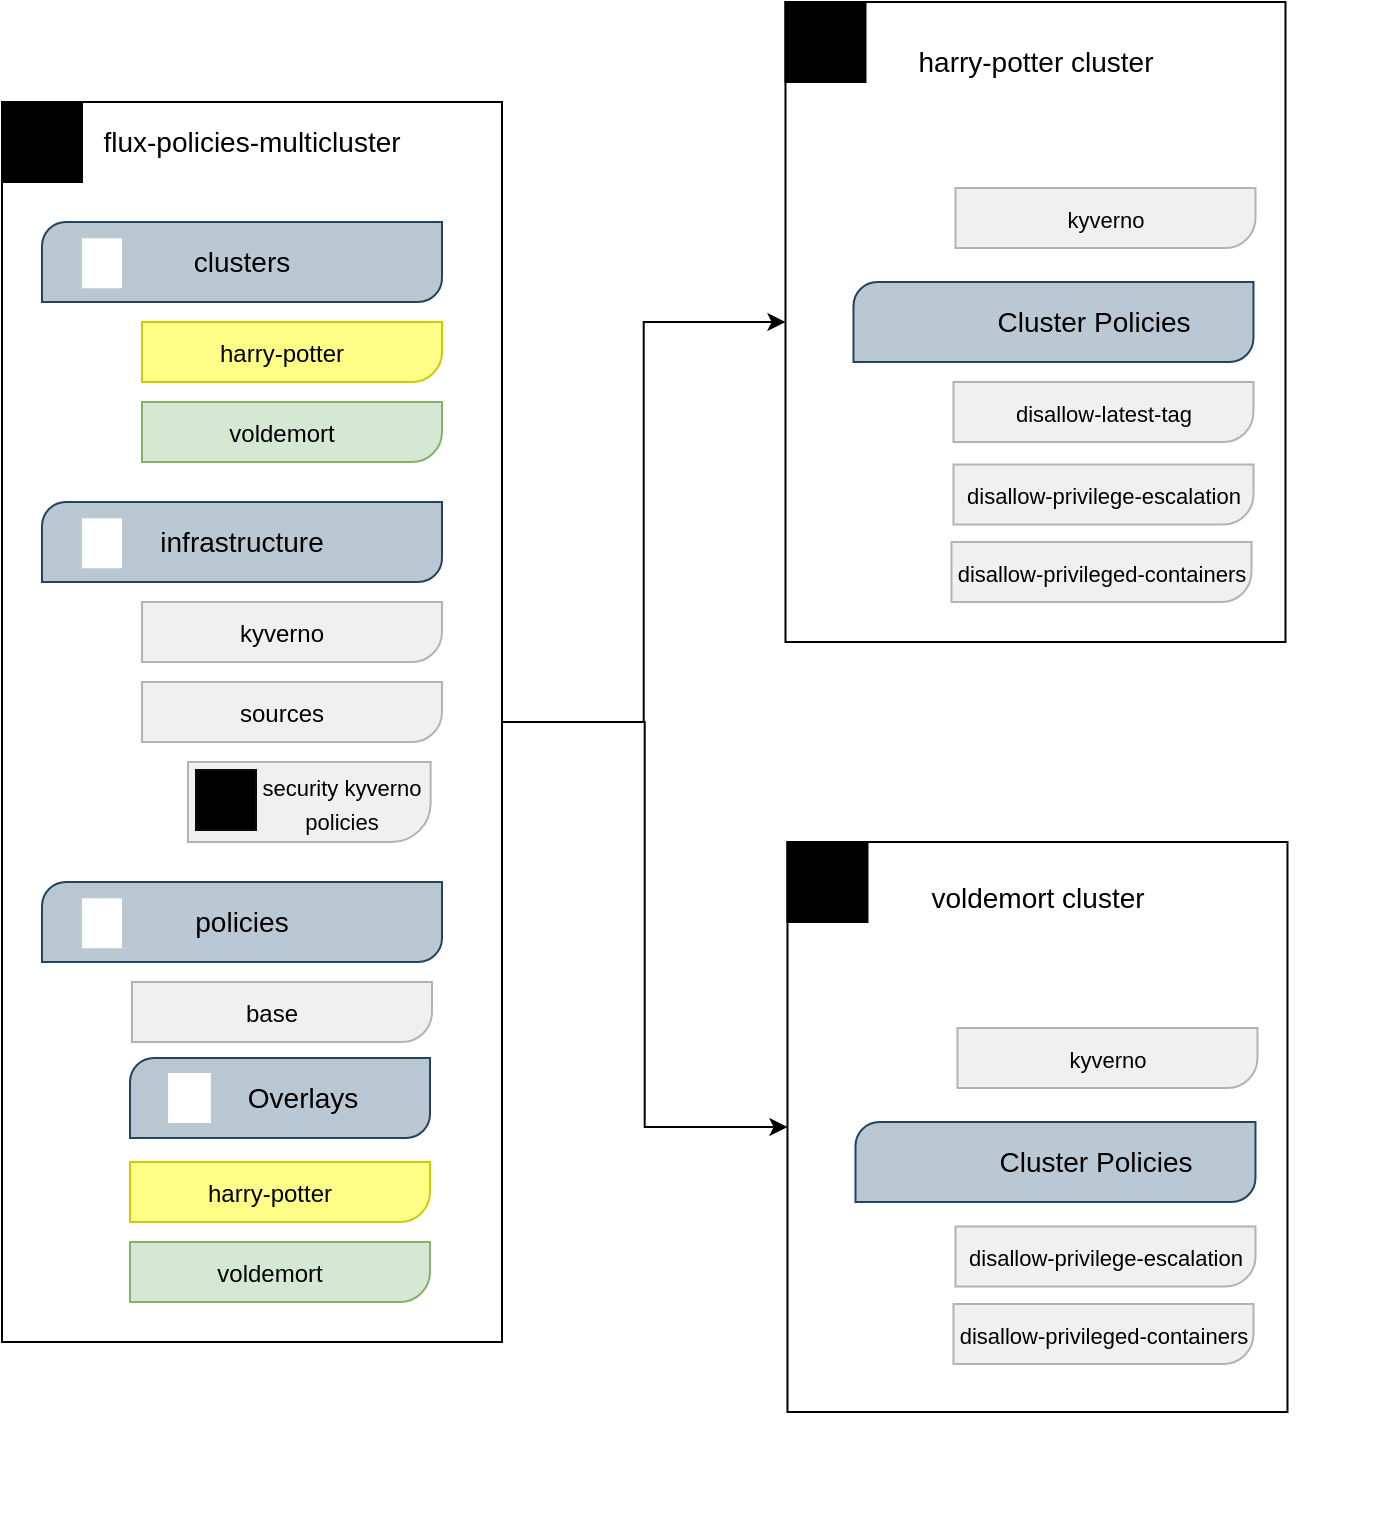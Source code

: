 <mxfile version="20.6.0" type="device"><diagram id="lGJsZbWLp8qknuU44oVu" name="Page-1"><mxGraphModel dx="2377" dy="1142" grid="1" gridSize="10" guides="1" tooltips="1" connect="1" arrows="1" fold="1" page="1" pageScale="1" pageWidth="827" pageHeight="1169" math="0" shadow="0"><root><mxCell id="0"/><mxCell id="1" parent="0"/><mxCell id="Kb7bYQK6QXENPDif53KJ-243" style="edgeStyle=orthogonalEdgeStyle;rounded=0;orthogonalLoop=1;jettySize=auto;html=1;exitX=1;exitY=0.5;exitDx=0;exitDy=0;entryX=0;entryY=0.5;entryDx=0;entryDy=0;fontSize=11;" edge="1" parent="1" source="Kb7bYQK6QXENPDif53KJ-2" target="Kb7bYQK6QXENPDif53KJ-107"><mxGeometry relative="1" as="geometry"/></mxCell><mxCell id="Kb7bYQK6QXENPDif53KJ-244" style="edgeStyle=orthogonalEdgeStyle;rounded=0;orthogonalLoop=1;jettySize=auto;html=1;exitX=1;exitY=0.5;exitDx=0;exitDy=0;entryX=0;entryY=0.5;entryDx=0;entryDy=0;fontSize=11;" edge="1" parent="1" source="Kb7bYQK6QXENPDif53KJ-2" target="Kb7bYQK6QXENPDif53KJ-222"><mxGeometry relative="1" as="geometry"/></mxCell><mxCell id="Kb7bYQK6QXENPDif53KJ-2" value="" style="rounded=0;whiteSpace=wrap;html=1;fillColor=#FFFFFF;" vertex="1" parent="1"><mxGeometry x="50" y="70" width="250" height="620" as="geometry"/></mxCell><mxCell id="Kb7bYQK6QXENPDif53KJ-6" value="" style="rounded=0;whiteSpace=wrap;html=1;strokeColor=#000000;fillColor=#000000;" vertex="1" parent="1"><mxGeometry x="50" y="70" width="40" height="40" as="geometry"/></mxCell><mxCell id="Kb7bYQK6QXENPDif53KJ-5" value="" style="shape=image;verticalLabelPosition=bottom;labelBackgroundColor=default;verticalAlign=top;aspect=fixed;imageAspect=0;image=https://git-scm.com/images/logos/downloads/Git-Icon-White.png;" vertex="1" parent="1"><mxGeometry x="55" y="75" width="30" height="30" as="geometry"/></mxCell><mxCell id="Kb7bYQK6QXENPDif53KJ-7" value="&lt;font style=&quot;font-size: 14px;&quot;&gt;flux-policies-multicluster&lt;/font&gt;" style="text;html=1;strokeColor=none;fillColor=none;align=center;verticalAlign=middle;whiteSpace=wrap;rounded=0;" vertex="1" parent="1"><mxGeometry x="80" y="75" width="190" height="30" as="geometry"/></mxCell><mxCell id="Kb7bYQK6QXENPDif53KJ-21" value="" style="group" vertex="1" connectable="0" parent="1"><mxGeometry x="70" y="130" width="200" height="41.25" as="geometry"/></mxCell><mxCell id="Kb7bYQK6QXENPDif53KJ-9" value="" style="verticalLabelPosition=bottom;verticalAlign=top;html=1;shape=mxgraph.basic.diag_round_rect;dx=6;whiteSpace=wrap;rounded=0;strokeColor=#23445d;fontSize=14;fillColor=#bac8d3;" vertex="1" parent="Kb7bYQK6QXENPDif53KJ-21"><mxGeometry width="200" height="40" as="geometry"/></mxCell><mxCell id="Kb7bYQK6QXENPDif53KJ-10" value="clusters" style="text;html=1;strokeColor=none;fillColor=none;align=center;verticalAlign=middle;whiteSpace=wrap;rounded=0;fontSize=14;" vertex="1" parent="Kb7bYQK6QXENPDif53KJ-21"><mxGeometry x="70" y="5" width="60" height="30" as="geometry"/></mxCell><mxCell id="Kb7bYQK6QXENPDif53KJ-20" value="" style="group" vertex="1" connectable="0" parent="Kb7bYQK6QXENPDif53KJ-21"><mxGeometry x="9.999" width="41.25" height="41.25" as="geometry"/></mxCell><mxCell id="Kb7bYQK6QXENPDif53KJ-17" value="" style="rounded=0;whiteSpace=wrap;html=1;strokeColor=none;fontSize=14;fillColor=#FFFFFF;" vertex="1" parent="Kb7bYQK6QXENPDif53KJ-20"><mxGeometry x="10.001" y="8.13" width="20" height="25" as="geometry"/></mxCell><mxCell id="Kb7bYQK6QXENPDif53KJ-14" value="" style="shape=image;verticalLabelPosition=bottom;labelBackgroundColor=default;verticalAlign=top;aspect=fixed;imageAspect=0;image=https://cdn4.iconfinder.com/data/icons/file-formats-glyph-outline/750/313_-_YAML-512.png;movable=1;resizable=1;rotatable=1;deletable=1;editable=1;connectable=1;" vertex="1" parent="Kb7bYQK6QXENPDif53KJ-20"><mxGeometry width="41.25" height="41.25" as="geometry"/></mxCell><mxCell id="Kb7bYQK6QXENPDif53KJ-22" value="" style="group" vertex="1" connectable="0" parent="1"><mxGeometry x="70" y="270" width="200" height="41.25" as="geometry"/></mxCell><mxCell id="Kb7bYQK6QXENPDif53KJ-23" value="" style="verticalLabelPosition=bottom;verticalAlign=top;html=1;shape=mxgraph.basic.diag_round_rect;dx=6;whiteSpace=wrap;rounded=0;strokeColor=#23445d;fontSize=14;fillColor=#bac8d3;" vertex="1" parent="Kb7bYQK6QXENPDif53KJ-22"><mxGeometry width="200" height="40" as="geometry"/></mxCell><mxCell id="Kb7bYQK6QXENPDif53KJ-24" value="infrastructure" style="text;html=1;strokeColor=none;fillColor=none;align=center;verticalAlign=middle;whiteSpace=wrap;rounded=0;fontSize=14;" vertex="1" parent="Kb7bYQK6QXENPDif53KJ-22"><mxGeometry x="70" y="5" width="60" height="30" as="geometry"/></mxCell><mxCell id="Kb7bYQK6QXENPDif53KJ-25" value="" style="group" vertex="1" connectable="0" parent="Kb7bYQK6QXENPDif53KJ-22"><mxGeometry x="9.999" width="41.25" height="41.25" as="geometry"/></mxCell><mxCell id="Kb7bYQK6QXENPDif53KJ-26" value="" style="rounded=0;whiteSpace=wrap;html=1;strokeColor=none;fontSize=14;fillColor=#FFFFFF;" vertex="1" parent="Kb7bYQK6QXENPDif53KJ-25"><mxGeometry x="10.001" y="8.13" width="20" height="25" as="geometry"/></mxCell><mxCell id="Kb7bYQK6QXENPDif53KJ-27" value="" style="shape=image;verticalLabelPosition=bottom;labelBackgroundColor=default;verticalAlign=top;aspect=fixed;imageAspect=0;image=https://cdn4.iconfinder.com/data/icons/file-formats-glyph-outline/750/313_-_YAML-512.png;movable=1;resizable=1;rotatable=1;deletable=1;editable=1;connectable=1;" vertex="1" parent="Kb7bYQK6QXENPDif53KJ-25"><mxGeometry width="41.25" height="41.25" as="geometry"/></mxCell><mxCell id="Kb7bYQK6QXENPDif53KJ-28" value="" style="group" vertex="1" connectable="0" parent="1"><mxGeometry x="70" y="460" width="200" height="41.25" as="geometry"/></mxCell><mxCell id="Kb7bYQK6QXENPDif53KJ-29" value="" style="verticalLabelPosition=bottom;verticalAlign=top;html=1;shape=mxgraph.basic.diag_round_rect;dx=6;whiteSpace=wrap;rounded=0;strokeColor=#23445d;fontSize=14;fillColor=#bac8d3;" vertex="1" parent="Kb7bYQK6QXENPDif53KJ-28"><mxGeometry width="200" height="40" as="geometry"/></mxCell><mxCell id="Kb7bYQK6QXENPDif53KJ-30" value="policies" style="text;html=1;strokeColor=none;fillColor=none;align=center;verticalAlign=middle;whiteSpace=wrap;rounded=0;fontSize=14;" vertex="1" parent="Kb7bYQK6QXENPDif53KJ-28"><mxGeometry x="70" y="5" width="60" height="30" as="geometry"/></mxCell><mxCell id="Kb7bYQK6QXENPDif53KJ-31" value="" style="group" vertex="1" connectable="0" parent="Kb7bYQK6QXENPDif53KJ-28"><mxGeometry x="9.999" width="41.25" height="41.25" as="geometry"/></mxCell><mxCell id="Kb7bYQK6QXENPDif53KJ-32" value="" style="rounded=0;whiteSpace=wrap;html=1;strokeColor=none;fontSize=14;fillColor=#FFFFFF;" vertex="1" parent="Kb7bYQK6QXENPDif53KJ-31"><mxGeometry x="10.001" y="8.13" width="20" height="25" as="geometry"/></mxCell><mxCell id="Kb7bYQK6QXENPDif53KJ-33" value="" style="shape=image;verticalLabelPosition=bottom;labelBackgroundColor=default;verticalAlign=top;aspect=fixed;imageAspect=0;image=https://cdn4.iconfinder.com/data/icons/file-formats-glyph-outline/750/313_-_YAML-512.png;movable=1;resizable=1;rotatable=1;deletable=1;editable=1;connectable=1;" vertex="1" parent="Kb7bYQK6QXENPDif53KJ-31"><mxGeometry width="41.25" height="41.25" as="geometry"/></mxCell><mxCell id="Kb7bYQK6QXENPDif53KJ-47" value="" style="group" vertex="1" connectable="0" parent="Kb7bYQK6QXENPDif53KJ-28"><mxGeometry x="44" y="88" width="150" height="41.25" as="geometry"/></mxCell><mxCell id="Kb7bYQK6QXENPDif53KJ-48" value="" style="verticalLabelPosition=bottom;verticalAlign=top;html=1;shape=mxgraph.basic.diag_round_rect;dx=6;whiteSpace=wrap;rounded=0;strokeColor=#23445d;fontSize=14;fillColor=#bac8d3;" vertex="1" parent="Kb7bYQK6QXENPDif53KJ-47"><mxGeometry width="150" height="40" as="geometry"/></mxCell><mxCell id="Kb7bYQK6QXENPDif53KJ-49" value="Overlays" style="text;html=1;strokeColor=none;fillColor=none;align=center;verticalAlign=middle;whiteSpace=wrap;rounded=0;fontSize=14;" vertex="1" parent="Kb7bYQK6QXENPDif53KJ-47"><mxGeometry x="64.286" y="5" width="45.0" height="30" as="geometry"/></mxCell><mxCell id="Kb7bYQK6QXENPDif53KJ-59" value="" style="group" vertex="1" connectable="0" parent="Kb7bYQK6QXENPDif53KJ-47"><mxGeometry x="8.302" y="-0.62" width="44.196" height="41.25" as="geometry"/></mxCell><mxCell id="Kb7bYQK6QXENPDif53KJ-60" value="" style="rounded=0;whiteSpace=wrap;html=1;strokeColor=none;fontSize=14;fillColor=#FFFFFF;" vertex="1" parent="Kb7bYQK6QXENPDif53KJ-59"><mxGeometry x="10.716" y="8.13" width="21.429" height="25" as="geometry"/></mxCell><mxCell id="Kb7bYQK6QXENPDif53KJ-61" value="" style="shape=image;verticalLabelPosition=bottom;labelBackgroundColor=default;verticalAlign=top;aspect=fixed;imageAspect=0;image=https://cdn4.iconfinder.com/data/icons/file-formats-glyph-outline/750/313_-_YAML-512.png;movable=1;resizable=1;rotatable=1;deletable=1;editable=1;connectable=1;" vertex="1" parent="Kb7bYQK6QXENPDif53KJ-59"><mxGeometry width="41.25" height="41.25" as="geometry"/></mxCell><mxCell id="Kb7bYQK6QXENPDif53KJ-46" value="" style="group" vertex="1" connectable="0" parent="1"><mxGeometry x="115" y="510" width="150" height="30" as="geometry"/></mxCell><mxCell id="Kb7bYQK6QXENPDif53KJ-44" value="" style="verticalLabelPosition=bottom;verticalAlign=top;html=1;shape=mxgraph.basic.corner_round_rect;dx=9.7;whiteSpace=wrap;rounded=0;strokeColor=#B3B3B3;fontSize=14;fillColor=#F0F0F0;rotation=-180;" vertex="1" parent="Kb7bYQK6QXENPDif53KJ-46"><mxGeometry width="150" height="30" as="geometry"/></mxCell><mxCell id="Kb7bYQK6QXENPDif53KJ-45" value="&lt;font style=&quot;font-size: 12px;&quot;&gt;base&lt;/font&gt;" style="text;html=1;strokeColor=none;fillColor=none;align=center;verticalAlign=middle;whiteSpace=wrap;rounded=0;fontSize=14;" vertex="1" parent="Kb7bYQK6QXENPDif53KJ-46"><mxGeometry x="30" width="80" height="30" as="geometry"/></mxCell><mxCell id="Kb7bYQK6QXENPDif53KJ-65" value="" style="group" vertex="1" connectable="0" parent="1"><mxGeometry x="120" y="180" width="150" height="30" as="geometry"/></mxCell><mxCell id="Kb7bYQK6QXENPDif53KJ-34" value="" style="verticalLabelPosition=bottom;verticalAlign=top;html=1;shape=mxgraph.basic.corner_round_rect;dx=9.7;whiteSpace=wrap;rounded=0;strokeColor=#CCCC00;fontSize=14;fillColor=#ffff88;rotation=-180;" vertex="1" parent="Kb7bYQK6QXENPDif53KJ-65"><mxGeometry width="150" height="30" as="geometry"/></mxCell><mxCell id="Kb7bYQK6QXENPDif53KJ-35" value="&lt;font style=&quot;font-size: 12px;&quot;&gt;harry-potter&lt;/font&gt;" style="text;html=1;strokeColor=none;fillColor=none;align=center;verticalAlign=middle;whiteSpace=wrap;rounded=0;fontSize=14;" vertex="1" parent="Kb7bYQK6QXENPDif53KJ-65"><mxGeometry x="30" width="80" height="30" as="geometry"/></mxCell><mxCell id="Kb7bYQK6QXENPDif53KJ-66" value="" style="group" vertex="1" connectable="0" parent="1"><mxGeometry x="120" y="220" width="150" height="30.0" as="geometry"/></mxCell><mxCell id="Kb7bYQK6QXENPDif53KJ-71" value="" style="group" vertex="1" connectable="0" parent="Kb7bYQK6QXENPDif53KJ-66"><mxGeometry y="-8.882e-15" width="150" height="30.0" as="geometry"/></mxCell><mxCell id="Kb7bYQK6QXENPDif53KJ-39" value="" style="verticalLabelPosition=bottom;verticalAlign=top;html=1;shape=mxgraph.basic.corner_round_rect;dx=9.7;whiteSpace=wrap;rounded=0;strokeColor=#82b366;fontSize=14;fillColor=#d5e8d4;rotation=-180;" vertex="1" parent="Kb7bYQK6QXENPDif53KJ-71"><mxGeometry y="8.882e-15" width="150" height="30" as="geometry"/></mxCell><mxCell id="Kb7bYQK6QXENPDif53KJ-38" value="&lt;font style=&quot;font-size: 12px;&quot;&gt;voldemort&lt;/font&gt;" style="text;html=1;strokeColor=none;fillColor=none;align=center;verticalAlign=middle;whiteSpace=wrap;rounded=0;fontSize=14;" vertex="1" parent="Kb7bYQK6QXENPDif53KJ-71"><mxGeometry x="30" y="8.882e-15" width="80" height="30" as="geometry"/></mxCell><mxCell id="Kb7bYQK6QXENPDif53KJ-77" value="" style="group" vertex="1" connectable="0" parent="1"><mxGeometry x="114" y="600" width="150" height="30" as="geometry"/></mxCell><mxCell id="Kb7bYQK6QXENPDif53KJ-78" value="" style="verticalLabelPosition=bottom;verticalAlign=top;html=1;shape=mxgraph.basic.corner_round_rect;dx=9.7;whiteSpace=wrap;rounded=0;strokeColor=#CCCC00;fontSize=14;fillColor=#ffff88;rotation=-180;" vertex="1" parent="Kb7bYQK6QXENPDif53KJ-77"><mxGeometry width="150" height="30" as="geometry"/></mxCell><mxCell id="Kb7bYQK6QXENPDif53KJ-79" value="&lt;font style=&quot;font-size: 12px;&quot;&gt;harry-potter&lt;/font&gt;" style="text;html=1;strokeColor=none;fillColor=none;align=center;verticalAlign=middle;whiteSpace=wrap;rounded=0;fontSize=14;" vertex="1" parent="Kb7bYQK6QXENPDif53KJ-77"><mxGeometry x="30" width="80" height="30" as="geometry"/></mxCell><mxCell id="Kb7bYQK6QXENPDif53KJ-80" value="" style="group" vertex="1" connectable="0" parent="1"><mxGeometry x="114" y="640" width="150" height="30.0" as="geometry"/></mxCell><mxCell id="Kb7bYQK6QXENPDif53KJ-81" value="" style="group" vertex="1" connectable="0" parent="Kb7bYQK6QXENPDif53KJ-80"><mxGeometry y="-8.882e-15" width="150" height="30.0" as="geometry"/></mxCell><mxCell id="Kb7bYQK6QXENPDif53KJ-82" value="" style="verticalLabelPosition=bottom;verticalAlign=top;html=1;shape=mxgraph.basic.corner_round_rect;dx=9.7;whiteSpace=wrap;rounded=0;strokeColor=#82b366;fontSize=14;fillColor=#d5e8d4;rotation=-180;" vertex="1" parent="Kb7bYQK6QXENPDif53KJ-81"><mxGeometry y="8.882e-15" width="150" height="30" as="geometry"/></mxCell><mxCell id="Kb7bYQK6QXENPDif53KJ-83" value="&lt;font style=&quot;font-size: 12px;&quot;&gt;voldemort&lt;/font&gt;" style="text;html=1;strokeColor=none;fillColor=none;align=center;verticalAlign=middle;whiteSpace=wrap;rounded=0;fontSize=14;" vertex="1" parent="Kb7bYQK6QXENPDif53KJ-81"><mxGeometry x="30" y="8.882e-15" width="80" height="30" as="geometry"/></mxCell><mxCell id="Kb7bYQK6QXENPDif53KJ-84" value="" style="group" vertex="1" connectable="0" parent="1"><mxGeometry x="120" y="320" width="150" height="30" as="geometry"/></mxCell><mxCell id="Kb7bYQK6QXENPDif53KJ-85" value="" style="verticalLabelPosition=bottom;verticalAlign=top;html=1;shape=mxgraph.basic.corner_round_rect;dx=9.7;whiteSpace=wrap;rounded=0;strokeColor=#B3B3B3;fontSize=14;fillColor=#F0F0F0;rotation=-180;" vertex="1" parent="Kb7bYQK6QXENPDif53KJ-84"><mxGeometry width="150" height="30" as="geometry"/></mxCell><mxCell id="Kb7bYQK6QXENPDif53KJ-86" value="&lt;font style=&quot;font-size: 12px;&quot;&gt;kyverno&lt;/font&gt;" style="text;html=1;strokeColor=none;fillColor=none;align=center;verticalAlign=middle;whiteSpace=wrap;rounded=0;fontSize=14;" vertex="1" parent="Kb7bYQK6QXENPDif53KJ-84"><mxGeometry x="30" width="80" height="30" as="geometry"/></mxCell><mxCell id="Kb7bYQK6QXENPDif53KJ-88" value="" style="group" vertex="1" connectable="0" parent="1"><mxGeometry x="120" y="360" width="150" height="30" as="geometry"/></mxCell><mxCell id="Kb7bYQK6QXENPDif53KJ-89" value="" style="verticalLabelPosition=bottom;verticalAlign=top;html=1;shape=mxgraph.basic.corner_round_rect;dx=9.7;whiteSpace=wrap;rounded=0;strokeColor=#B3B3B3;fontSize=14;fillColor=#F0F0F0;rotation=-180;" vertex="1" parent="Kb7bYQK6QXENPDif53KJ-88"><mxGeometry width="150" height="30" as="geometry"/></mxCell><mxCell id="Kb7bYQK6QXENPDif53KJ-90" value="&lt;font style=&quot;font-size: 12px;&quot;&gt;sources&lt;/font&gt;" style="text;html=1;strokeColor=none;fillColor=none;align=center;verticalAlign=middle;whiteSpace=wrap;rounded=0;fontSize=14;" vertex="1" parent="Kb7bYQK6QXENPDif53KJ-88"><mxGeometry x="30" width="80" height="30" as="geometry"/></mxCell><mxCell id="Kb7bYQK6QXENPDif53KJ-98" value="" style="verticalLabelPosition=bottom;verticalAlign=top;html=1;shape=mxgraph.basic.corner_round_rect;dx=9.7;whiteSpace=wrap;rounded=0;strokeColor=#B3B3B3;fontSize=14;fillColor=#F0F0F0;rotation=-180;" vertex="1" parent="1"><mxGeometry x="142.99" y="400" width="121.34" height="40" as="geometry"/></mxCell><mxCell id="Kb7bYQK6QXENPDif53KJ-99" value="&lt;font style=&quot;font-size: 11px;&quot;&gt;security kyverno&lt;br&gt;policies&lt;/font&gt;" style="text;html=1;strokeColor=none;fillColor=none;align=center;verticalAlign=middle;whiteSpace=wrap;rounded=0;fontSize=14;" vertex="1" parent="1"><mxGeometry x="147" y="405" width="145.67" height="30" as="geometry"/></mxCell><mxCell id="Kb7bYQK6QXENPDif53KJ-106" value="" style="group" vertex="1" connectable="0" parent="1"><mxGeometry x="147" y="404" width="30.0" height="30" as="geometry"/></mxCell><mxCell id="Kb7bYQK6QXENPDif53KJ-103" value="" style="whiteSpace=wrap;html=1;aspect=fixed;rounded=0;strokeColor=#0A0A0A;fontSize=11;fillColor=#000000;" vertex="1" parent="Kb7bYQK6QXENPDif53KJ-106"><mxGeometry width="30" height="30" as="geometry"/></mxCell><mxCell id="Kb7bYQK6QXENPDif53KJ-102" value="" style="shape=image;verticalLabelPosition=bottom;labelBackgroundColor=default;verticalAlign=top;aspect=fixed;imageAspect=0;image=https://cncf-branding.netlify.app/img/projects/helm/icon/white/helm-icon-white.png;" vertex="1" parent="Kb7bYQK6QXENPDif53KJ-106"><mxGeometry x="5.684e-14" width="30" height="30" as="geometry"/></mxCell><mxCell id="Kb7bYQK6QXENPDif53KJ-107" value="" style="rounded=0;whiteSpace=wrap;html=1;fillColor=#FFFFFF;" vertex="1" parent="1"><mxGeometry x="441.74" y="20" width="250" height="320" as="geometry"/></mxCell><mxCell id="Kb7bYQK6QXENPDif53KJ-108" value="" style="rounded=0;whiteSpace=wrap;html=1;strokeColor=#000000;fillColor=#000000;" vertex="1" parent="1"><mxGeometry x="441.74" y="20" width="40" height="40" as="geometry"/></mxCell><mxCell id="Kb7bYQK6QXENPDif53KJ-111" value="&lt;font style=&quot;font-size: 14px;&quot;&gt;harry-potter cluster&lt;/font&gt;" style="text;html=1;strokeColor=none;fillColor=none;align=center;verticalAlign=middle;whiteSpace=wrap;rounded=0;" vertex="1" parent="1"><mxGeometry x="471.74" y="35" width="190" height="30" as="geometry"/></mxCell><mxCell id="Kb7bYQK6QXENPDif53KJ-198" value="" style="group" vertex="1" connectable="0" parent="1"><mxGeometry x="475.74" y="160" width="200" height="41.25" as="geometry"/></mxCell><mxCell id="Kb7bYQK6QXENPDif53KJ-199" value="" style="verticalLabelPosition=bottom;verticalAlign=top;html=1;shape=mxgraph.basic.diag_round_rect;dx=6;whiteSpace=wrap;rounded=0;strokeColor=#23445d;fontSize=14;fillColor=#bac8d3;" vertex="1" parent="Kb7bYQK6QXENPDif53KJ-198"><mxGeometry width="200" height="40" as="geometry"/></mxCell><mxCell id="Kb7bYQK6QXENPDif53KJ-200" value="Cluster Policies" style="text;html=1;strokeColor=none;fillColor=none;align=center;verticalAlign=middle;whiteSpace=wrap;rounded=0;fontSize=14;" vertex="1" parent="Kb7bYQK6QXENPDif53KJ-198"><mxGeometry x="70" y="5" width="100" height="30" as="geometry"/></mxCell><mxCell id="Kb7bYQK6QXENPDif53KJ-197" value="" style="shape=image;imageAspect=0;aspect=fixed;verticalLabelPosition=bottom;verticalAlign=top;rounded=0;strokeColor=#0A0A0A;fontSize=11;fillColor=#000000;image=https://repository-images.githubusercontent.com/169108858/35923880-823a-11e9-9089-0c9c102f9e6f;" vertex="1" parent="Kb7bYQK6QXENPDif53KJ-198"><mxGeometry x="6" y="1.25" width="37.5" height="37.5" as="geometry"/></mxCell><mxCell id="Kb7bYQK6QXENPDif53KJ-204" value="" style="group" vertex="1" connectable="0" parent="1"><mxGeometry x="525.74" y="210" width="150" height="30" as="geometry"/></mxCell><mxCell id="Kb7bYQK6QXENPDif53KJ-205" value="" style="verticalLabelPosition=bottom;verticalAlign=top;html=1;shape=mxgraph.basic.corner_round_rect;dx=9.7;whiteSpace=wrap;rounded=0;strokeColor=#B3B3B3;fontSize=14;fillColor=#F0F0F0;rotation=-180;" vertex="1" parent="Kb7bYQK6QXENPDif53KJ-204"><mxGeometry width="150" height="30" as="geometry"/></mxCell><mxCell id="Kb7bYQK6QXENPDif53KJ-206" value="&lt;font style=&quot;font-size: 11px;&quot;&gt;disallow-latest-tag&lt;/font&gt;" style="text;html=1;strokeColor=none;fillColor=none;align=center;verticalAlign=middle;whiteSpace=wrap;rounded=0;fontSize=14;" vertex="1" parent="Kb7bYQK6QXENPDif53KJ-204"><mxGeometry x="15" width="120" height="30" as="geometry"/></mxCell><mxCell id="Kb7bYQK6QXENPDif53KJ-207" value="" style="group" vertex="1" connectable="0" parent="1"><mxGeometry x="525.74" y="251.25" width="190" height="30" as="geometry"/></mxCell><mxCell id="Kb7bYQK6QXENPDif53KJ-208" value="" style="verticalLabelPosition=bottom;verticalAlign=top;html=1;shape=mxgraph.basic.corner_round_rect;dx=9.7;whiteSpace=wrap;rounded=0;strokeColor=#B3B3B3;fontSize=14;fillColor=#F0F0F0;rotation=-180;" vertex="1" parent="Kb7bYQK6QXENPDif53KJ-207"><mxGeometry width="150" height="30" as="geometry"/></mxCell><mxCell id="Kb7bYQK6QXENPDif53KJ-209" value="&lt;font style=&quot;font-size: 11px;&quot;&gt;disallow-privilege-escalation&lt;/font&gt;" style="text;html=1;strokeColor=none;fillColor=none;align=center;verticalAlign=middle;whiteSpace=wrap;rounded=0;fontSize=14;" vertex="1" parent="Kb7bYQK6QXENPDif53KJ-207"><mxGeometry x="-5" width="160" height="30" as="geometry"/></mxCell><mxCell id="Kb7bYQK6QXENPDif53KJ-213" value="" style="group" vertex="1" connectable="0" parent="1"><mxGeometry x="524.74" y="290" width="190" height="30" as="geometry"/></mxCell><mxCell id="Kb7bYQK6QXENPDif53KJ-214" value="" style="verticalLabelPosition=bottom;verticalAlign=top;html=1;shape=mxgraph.basic.corner_round_rect;dx=9.7;whiteSpace=wrap;rounded=0;strokeColor=#B3B3B3;fontSize=14;fillColor=#F0F0F0;rotation=-180;" vertex="1" parent="Kb7bYQK6QXENPDif53KJ-213"><mxGeometry width="150" height="30" as="geometry"/></mxCell><mxCell id="Kb7bYQK6QXENPDif53KJ-215" value="&lt;font style=&quot;font-size: 11px;&quot;&gt;disallow-privileged-containers&lt;/font&gt;" style="text;html=1;strokeColor=none;fillColor=none;align=center;verticalAlign=middle;whiteSpace=wrap;rounded=0;fontSize=14;" vertex="1" parent="Kb7bYQK6QXENPDif53KJ-213"><mxGeometry x="-5" width="160" height="30" as="geometry"/></mxCell><mxCell id="Kb7bYQK6QXENPDif53KJ-216" value="" style="shape=image;imageAspect=0;aspect=fixed;verticalLabelPosition=bottom;verticalAlign=top;rounded=0;strokeColor=#0A0A0A;fontSize=11;fillColor=#000000;image=https://i0.wp.com/scamanderweb.com/wp-content/uploads/2021/10/Harry-Potter-and-Voldemort.png?w=943&amp;ssl=1;clipPath=inset(1.57% 12% 20.44% 51.67%);" vertex="1" parent="1"><mxGeometry x="441.74" y="20" width="52.74" height="60" as="geometry"/></mxCell><mxCell id="Kb7bYQK6QXENPDif53KJ-217" value="" style="group" vertex="1" connectable="0" parent="1"><mxGeometry x="526.74" y="113" width="150" height="30" as="geometry"/></mxCell><mxCell id="Kb7bYQK6QXENPDif53KJ-218" value="" style="verticalLabelPosition=bottom;verticalAlign=top;html=1;shape=mxgraph.basic.corner_round_rect;dx=9.7;whiteSpace=wrap;rounded=0;strokeColor=#B3B3B3;fontSize=14;fillColor=#F0F0F0;rotation=-180;" vertex="1" parent="Kb7bYQK6QXENPDif53KJ-217"><mxGeometry width="150" height="30" as="geometry"/></mxCell><mxCell id="Kb7bYQK6QXENPDif53KJ-219" value="&lt;span style=&quot;font-size: 11px;&quot;&gt;kyverno&lt;/span&gt;" style="text;html=1;strokeColor=none;fillColor=none;align=center;verticalAlign=middle;whiteSpace=wrap;rounded=0;fontSize=14;" vertex="1" parent="Kb7bYQK6QXENPDif53KJ-217"><mxGeometry x="15" width="120" height="30" as="geometry"/></mxCell><mxCell id="Kb7bYQK6QXENPDif53KJ-222" value="" style="rounded=0;whiteSpace=wrap;html=1;fillColor=#FFFFFF;" vertex="1" parent="1"><mxGeometry x="442.74" y="440" width="250" height="285" as="geometry"/></mxCell><mxCell id="Kb7bYQK6QXENPDif53KJ-223" value="" style="rounded=0;whiteSpace=wrap;html=1;strokeColor=#000000;fillColor=#000000;" vertex="1" parent="1"><mxGeometry x="442.74" y="440" width="40" height="40" as="geometry"/></mxCell><mxCell id="Kb7bYQK6QXENPDif53KJ-224" value="&lt;font style=&quot;font-size: 14px;&quot;&gt;voldemort cluster&lt;/font&gt;" style="text;html=1;strokeColor=none;fillColor=none;align=center;verticalAlign=middle;whiteSpace=wrap;rounded=0;" vertex="1" parent="1"><mxGeometry x="472.74" y="453" width="190" height="30" as="geometry"/></mxCell><mxCell id="Kb7bYQK6QXENPDif53KJ-225" value="" style="group" vertex="1" connectable="0" parent="1"><mxGeometry x="476.74" y="580" width="258" height="201" as="geometry"/></mxCell><mxCell id="Kb7bYQK6QXENPDif53KJ-226" value="" style="verticalLabelPosition=bottom;verticalAlign=top;html=1;shape=mxgraph.basic.diag_round_rect;dx=6;whiteSpace=wrap;rounded=0;strokeColor=#23445d;fontSize=14;fillColor=#bac8d3;" vertex="1" parent="Kb7bYQK6QXENPDif53KJ-225"><mxGeometry width="200" height="40" as="geometry"/></mxCell><mxCell id="Kb7bYQK6QXENPDif53KJ-227" value="Cluster Policies" style="text;html=1;strokeColor=none;fillColor=none;align=center;verticalAlign=middle;whiteSpace=wrap;rounded=0;fontSize=14;" vertex="1" parent="Kb7bYQK6QXENPDif53KJ-225"><mxGeometry x="70" y="5" width="100" height="30" as="geometry"/></mxCell><mxCell id="Kb7bYQK6QXENPDif53KJ-228" value="" style="shape=image;imageAspect=0;aspect=fixed;verticalLabelPosition=bottom;verticalAlign=top;rounded=0;strokeColor=#0A0A0A;fontSize=11;fillColor=#000000;image=https://repository-images.githubusercontent.com/169108858/35923880-823a-11e9-9089-0c9c102f9e6f;" vertex="1" parent="Kb7bYQK6QXENPDif53KJ-225"><mxGeometry x="6" y="1.25" width="37.5" height="37.5" as="geometry"/></mxCell><mxCell id="Kb7bYQK6QXENPDif53KJ-232" value="" style="group" vertex="1" connectable="0" parent="1"><mxGeometry x="526.74" y="632.25" width="190" height="30" as="geometry"/></mxCell><mxCell id="Kb7bYQK6QXENPDif53KJ-233" value="" style="verticalLabelPosition=bottom;verticalAlign=top;html=1;shape=mxgraph.basic.corner_round_rect;dx=9.7;whiteSpace=wrap;rounded=0;strokeColor=#B3B3B3;fontSize=14;fillColor=#F0F0F0;rotation=-180;" vertex="1" parent="Kb7bYQK6QXENPDif53KJ-232"><mxGeometry width="150" height="30" as="geometry"/></mxCell><mxCell id="Kb7bYQK6QXENPDif53KJ-234" value="&lt;font style=&quot;font-size: 11px;&quot;&gt;disallow-privilege-escalation&lt;/font&gt;" style="text;html=1;strokeColor=none;fillColor=none;align=center;verticalAlign=middle;whiteSpace=wrap;rounded=0;fontSize=14;" vertex="1" parent="Kb7bYQK6QXENPDif53KJ-232"><mxGeometry x="-5" width="160" height="30" as="geometry"/></mxCell><mxCell id="Kb7bYQK6QXENPDif53KJ-235" value="" style="group" vertex="1" connectable="0" parent="1"><mxGeometry x="525.74" y="671" width="190" height="30" as="geometry"/></mxCell><mxCell id="Kb7bYQK6QXENPDif53KJ-236" value="" style="verticalLabelPosition=bottom;verticalAlign=top;html=1;shape=mxgraph.basic.corner_round_rect;dx=9.7;whiteSpace=wrap;rounded=0;strokeColor=#B3B3B3;fontSize=14;fillColor=#F0F0F0;rotation=-180;" vertex="1" parent="Kb7bYQK6QXENPDif53KJ-235"><mxGeometry width="150" height="30" as="geometry"/></mxCell><mxCell id="Kb7bYQK6QXENPDif53KJ-237" value="&lt;font style=&quot;font-size: 11px;&quot;&gt;disallow-privileged-containers&lt;/font&gt;" style="text;html=1;strokeColor=none;fillColor=none;align=center;verticalAlign=middle;whiteSpace=wrap;rounded=0;fontSize=14;" vertex="1" parent="Kb7bYQK6QXENPDif53KJ-235"><mxGeometry x="-5" width="160" height="30" as="geometry"/></mxCell><mxCell id="Kb7bYQK6QXENPDif53KJ-239" value="" style="group" vertex="1" connectable="0" parent="1"><mxGeometry x="527.74" y="533" width="150" height="30" as="geometry"/></mxCell><mxCell id="Kb7bYQK6QXENPDif53KJ-240" value="" style="verticalLabelPosition=bottom;verticalAlign=top;html=1;shape=mxgraph.basic.corner_round_rect;dx=9.7;whiteSpace=wrap;rounded=0;strokeColor=#B3B3B3;fontSize=14;fillColor=#F0F0F0;rotation=-180;" vertex="1" parent="Kb7bYQK6QXENPDif53KJ-239"><mxGeometry width="150" height="30" as="geometry"/></mxCell><mxCell id="Kb7bYQK6QXENPDif53KJ-241" value="&lt;span style=&quot;font-size: 11px;&quot;&gt;kyverno&lt;/span&gt;" style="text;html=1;strokeColor=none;fillColor=none;align=center;verticalAlign=middle;whiteSpace=wrap;rounded=0;fontSize=14;" vertex="1" parent="Kb7bYQK6QXENPDif53KJ-239"><mxGeometry x="15" width="120" height="30" as="geometry"/></mxCell><mxCell id="Kb7bYQK6QXENPDif53KJ-242" value="" style="shape=image;imageAspect=0;aspect=fixed;verticalLabelPosition=bottom;verticalAlign=top;rounded=0;strokeColor=#0A0A0A;fontSize=11;fillColor=#000000;image=https://i0.wp.com/scamanderweb.com/wp-content/uploads/2021/10/Harry-Potter-and-Voldemort.png?w=943&amp;ssl=1;clipPath=inset(0.31% 46% 36.79% 20.67%);flipV=1;flipH=0;direction=west;" vertex="1" parent="1"><mxGeometry x="442.74" y="440" width="56" height="56" as="geometry"/></mxCell></root></mxGraphModel></diagram></mxfile>